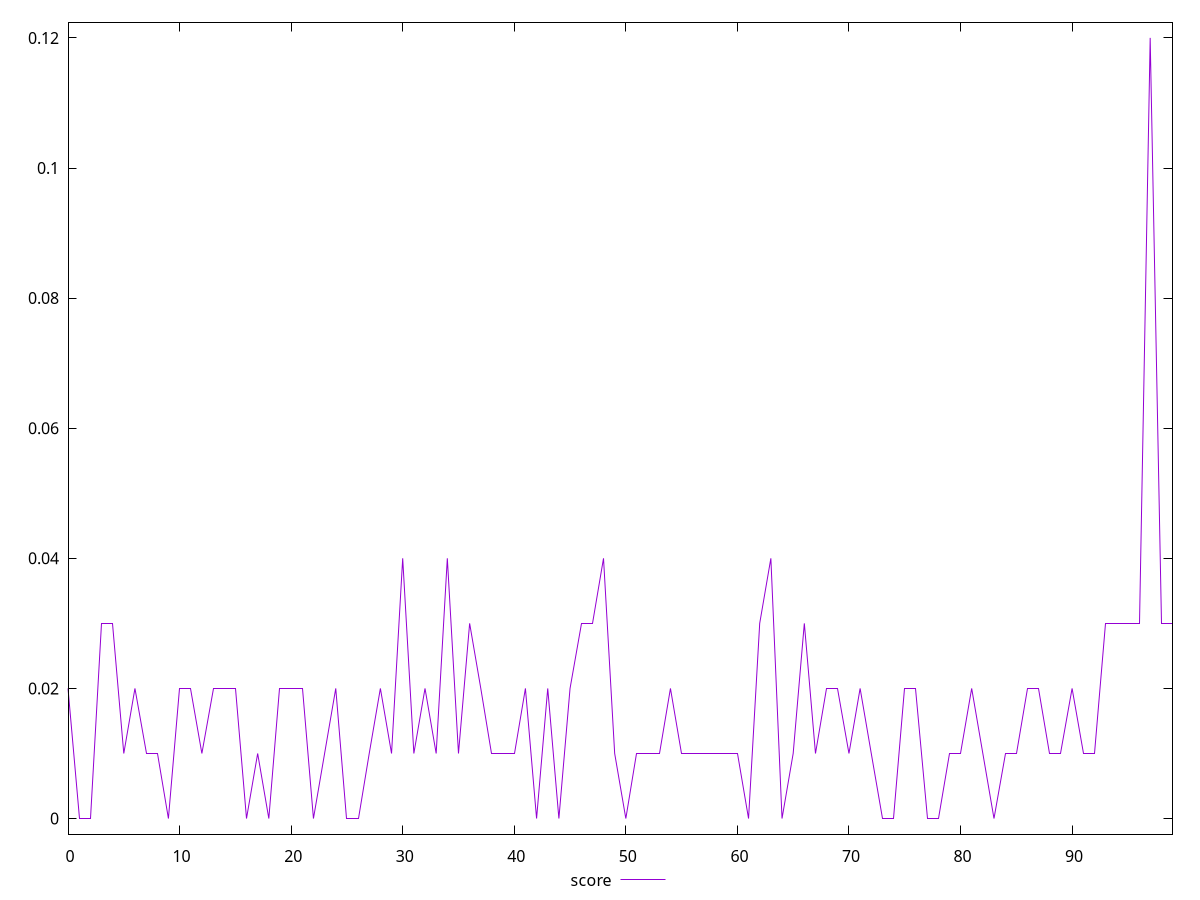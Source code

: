 reset

$score <<EOF
0 0.02
1 0
2 0
3 0.03
4 0.03
5 0.01
6 0.02
7 0.01
8 0.01
9 0
10 0.02
11 0.02
12 0.01
13 0.02
14 0.02
15 0.02
16 0
17 0.01
18 0
19 0.02
20 0.02
21 0.02
22 0
23 0.01
24 0.02
25 0
26 0
27 0.01
28 0.02
29 0.01
30 0.04
31 0.01
32 0.02
33 0.01
34 0.04
35 0.01
36 0.03
37 0.02
38 0.01
39 0.01
40 0.01
41 0.02
42 0
43 0.02
44 0
45 0.02
46 0.03
47 0.03
48 0.04
49 0.01
50 0
51 0.01
52 0.01
53 0.01
54 0.02
55 0.01
56 0.01
57 0.01
58 0.01
59 0.01
60 0.01
61 0
62 0.03
63 0.04
64 0
65 0.01
66 0.03
67 0.01
68 0.02
69 0.02
70 0.01
71 0.02
72 0.01
73 0
74 0
75 0.02
76 0.02
77 0
78 0
79 0.01
80 0.01
81 0.02
82 0.01
83 0
84 0.01
85 0.01
86 0.02
87 0.02
88 0.01
89 0.01
90 0.02
91 0.01
92 0.01
93 0.03
94 0.03
95 0.03
96 0.03
97 0.12
98 0.03
99 0.03
EOF

set key outside below
set xrange [0:99]
set yrange [-0.0024:0.1224]
set trange [-0.0024:0.1224]
set terminal svg size 640, 500 enhanced background rgb 'white'
set output "reports/report_00027_2021-02-24T12-40-31.850Z/max-potential-fid/samples/music/score/values.svg"

plot $score title "score" with line

reset
